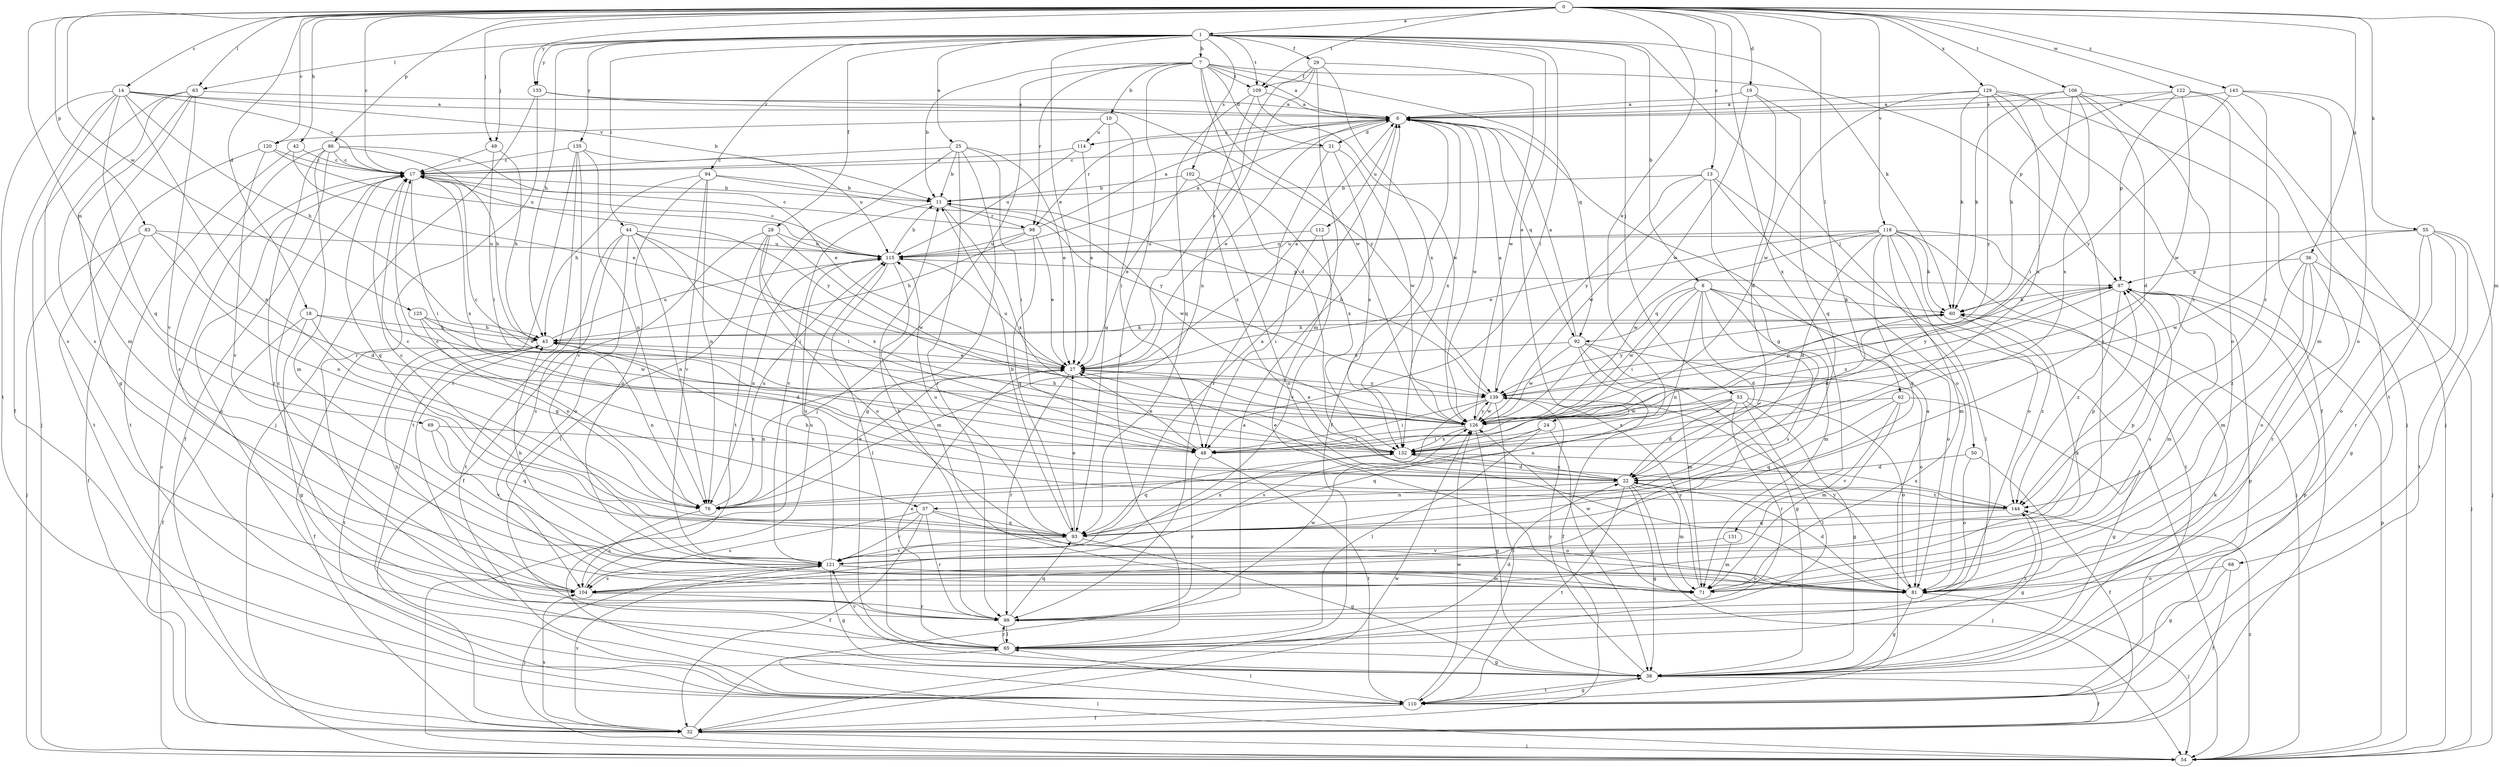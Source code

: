 strict digraph  {
0;
1;
6;
7;
8;
10;
11;
13;
14;
17;
18;
19;
21;
22;
24;
25;
27;
28;
29;
32;
36;
37;
38;
42;
43;
44;
48;
49;
50;
53;
54;
55;
60;
62;
63;
65;
68;
69;
71;
76;
81;
83;
86;
87;
92;
93;
94;
98;
99;
102;
104;
106;
109;
110;
112;
114;
115;
118;
120;
121;
122;
125;
126;
129;
131;
132;
133;
135;
139;
143;
144;
0 -> 1  [label=a];
0 -> 13  [label=c];
0 -> 14  [label=c];
0 -> 17  [label=c];
0 -> 18  [label=d];
0 -> 19  [label=d];
0 -> 24  [label=e];
0 -> 36  [label=g];
0 -> 42  [label=h];
0 -> 49  [label=j];
0 -> 55  [label=k];
0 -> 62  [label=l];
0 -> 63  [label=l];
0 -> 68  [label=m];
0 -> 69  [label=m];
0 -> 83  [label=p];
0 -> 86  [label=p];
0 -> 106  [label=t];
0 -> 109  [label=t];
0 -> 118  [label=v];
0 -> 120  [label=v];
0 -> 122  [label=w];
0 -> 125  [label=w];
0 -> 129  [label=x];
0 -> 131  [label=x];
0 -> 133  [label=y];
0 -> 143  [label=z];
1 -> 7  [label=b];
1 -> 8  [label=b];
1 -> 24  [label=e];
1 -> 25  [label=e];
1 -> 27  [label=e];
1 -> 28  [label=f];
1 -> 29  [label=f];
1 -> 43  [label=h];
1 -> 44  [label=i];
1 -> 48  [label=i];
1 -> 49  [label=j];
1 -> 50  [label=j];
1 -> 53  [label=j];
1 -> 60  [label=k];
1 -> 63  [label=l];
1 -> 94  [label=r];
1 -> 102  [label=s];
1 -> 109  [label=t];
1 -> 133  [label=y];
1 -> 135  [label=y];
6 -> 21  [label=d];
6 -> 27  [label=e];
6 -> 32  [label=f];
6 -> 92  [label=q];
6 -> 98  [label=r];
6 -> 112  [label=u];
6 -> 114  [label=u];
6 -> 126  [label=w];
6 -> 132  [label=x];
7 -> 6  [label=a];
7 -> 10  [label=b];
7 -> 11  [label=b];
7 -> 21  [label=d];
7 -> 22  [label=d];
7 -> 54  [label=j];
7 -> 65  [label=l];
7 -> 87  [label=p];
7 -> 92  [label=q];
7 -> 98  [label=r];
7 -> 109  [label=t];
7 -> 126  [label=w];
8 -> 22  [label=d];
8 -> 48  [label=i];
8 -> 60  [label=k];
8 -> 71  [label=m];
8 -> 76  [label=n];
8 -> 81  [label=o];
8 -> 92  [label=q];
8 -> 104  [label=s];
8 -> 126  [label=w];
10 -> 48  [label=i];
10 -> 93  [label=q];
10 -> 114  [label=u];
10 -> 120  [label=v];
11 -> 98  [label=r];
11 -> 121  [label=v];
11 -> 126  [label=w];
11 -> 132  [label=x];
13 -> 11  [label=b];
13 -> 37  [label=g];
13 -> 54  [label=j];
13 -> 81  [label=o];
13 -> 126  [label=w];
13 -> 139  [label=y];
14 -> 6  [label=a];
14 -> 11  [label=b];
14 -> 17  [label=c];
14 -> 32  [label=f];
14 -> 43  [label=h];
14 -> 76  [label=n];
14 -> 93  [label=q];
14 -> 104  [label=s];
14 -> 110  [label=t];
17 -> 11  [label=b];
17 -> 48  [label=i];
17 -> 93  [label=q];
17 -> 132  [label=x];
17 -> 139  [label=y];
18 -> 32  [label=f];
18 -> 37  [label=g];
18 -> 38  [label=g];
18 -> 43  [label=h];
18 -> 126  [label=w];
19 -> 6  [label=a];
19 -> 22  [label=d];
19 -> 93  [label=q];
19 -> 126  [label=w];
21 -> 17  [label=c];
21 -> 99  [label=r];
21 -> 126  [label=w];
21 -> 132  [label=x];
22 -> 27  [label=e];
22 -> 38  [label=g];
22 -> 54  [label=j];
22 -> 71  [label=m];
22 -> 76  [label=n];
22 -> 110  [label=t];
22 -> 132  [label=x];
22 -> 144  [label=z];
24 -> 38  [label=g];
24 -> 48  [label=i];
24 -> 65  [label=l];
24 -> 93  [label=q];
25 -> 11  [label=b];
25 -> 17  [label=c];
25 -> 27  [label=e];
25 -> 38  [label=g];
25 -> 48  [label=i];
25 -> 99  [label=r];
25 -> 110  [label=t];
27 -> 6  [label=a];
27 -> 76  [label=n];
27 -> 99  [label=r];
27 -> 115  [label=u];
27 -> 139  [label=y];
28 -> 32  [label=f];
28 -> 48  [label=i];
28 -> 65  [label=l];
28 -> 81  [label=o];
28 -> 115  [label=u];
28 -> 126  [label=w];
29 -> 27  [label=e];
29 -> 71  [label=m];
29 -> 76  [label=n];
29 -> 126  [label=w];
29 -> 132  [label=x];
29 -> 109  [label=f];
32 -> 6  [label=a];
32 -> 54  [label=j];
32 -> 104  [label=s];
32 -> 121  [label=v];
32 -> 126  [label=w];
36 -> 54  [label=j];
36 -> 71  [label=m];
36 -> 81  [label=o];
36 -> 87  [label=p];
36 -> 99  [label=r];
36 -> 144  [label=z];
37 -> 32  [label=f];
37 -> 81  [label=o];
37 -> 93  [label=q];
37 -> 99  [label=r];
37 -> 104  [label=s];
37 -> 121  [label=v];
38 -> 32  [label=f];
38 -> 60  [label=k];
38 -> 87  [label=p];
38 -> 110  [label=t];
38 -> 139  [label=y];
42 -> 17  [label=c];
42 -> 27  [label=e];
42 -> 110  [label=t];
43 -> 27  [label=e];
43 -> 32  [label=f];
43 -> 60  [label=k];
43 -> 76  [label=n];
43 -> 110  [label=t];
43 -> 115  [label=u];
44 -> 48  [label=i];
44 -> 76  [label=n];
44 -> 81  [label=o];
44 -> 104  [label=s];
44 -> 110  [label=t];
44 -> 115  [label=u];
44 -> 132  [label=x];
48 -> 27  [label=e];
48 -> 99  [label=r];
48 -> 110  [label=t];
49 -> 17  [label=c];
49 -> 43  [label=h];
49 -> 48  [label=i];
50 -> 22  [label=d];
50 -> 32  [label=f];
50 -> 81  [label=o];
53 -> 22  [label=d];
53 -> 38  [label=g];
53 -> 65  [label=l];
53 -> 76  [label=n];
53 -> 81  [label=o];
53 -> 99  [label=r];
53 -> 126  [label=w];
53 -> 132  [label=x];
54 -> 17  [label=c];
54 -> 65  [label=l];
54 -> 87  [label=p];
54 -> 144  [label=z];
55 -> 38  [label=g];
55 -> 54  [label=j];
55 -> 81  [label=o];
55 -> 99  [label=r];
55 -> 110  [label=t];
55 -> 115  [label=u];
55 -> 126  [label=w];
60 -> 43  [label=h];
60 -> 139  [label=y];
60 -> 144  [label=z];
62 -> 38  [label=g];
62 -> 71  [label=m];
62 -> 93  [label=q];
62 -> 121  [label=v];
62 -> 126  [label=w];
63 -> 6  [label=a];
63 -> 38  [label=g];
63 -> 54  [label=j];
63 -> 71  [label=m];
63 -> 104  [label=s];
63 -> 121  [label=v];
65 -> 17  [label=c];
65 -> 22  [label=d];
65 -> 27  [label=e];
65 -> 38  [label=g];
65 -> 99  [label=r];
65 -> 121  [label=v];
65 -> 144  [label=z];
68 -> 32  [label=f];
68 -> 38  [label=g];
68 -> 81  [label=o];
69 -> 93  [label=q];
69 -> 121  [label=v];
69 -> 132  [label=x];
71 -> 60  [label=k];
71 -> 126  [label=w];
71 -> 139  [label=y];
76 -> 17  [label=c];
76 -> 27  [label=e];
76 -> 104  [label=s];
76 -> 115  [label=u];
81 -> 22  [label=d];
81 -> 38  [label=g];
81 -> 54  [label=j];
81 -> 139  [label=y];
83 -> 22  [label=d];
83 -> 32  [label=f];
83 -> 54  [label=j];
83 -> 76  [label=n];
83 -> 115  [label=u];
86 -> 17  [label=c];
86 -> 27  [label=e];
86 -> 32  [label=f];
86 -> 43  [label=h];
86 -> 71  [label=m];
86 -> 99  [label=r];
86 -> 104  [label=s];
87 -> 60  [label=k];
87 -> 71  [label=m];
87 -> 104  [label=s];
87 -> 132  [label=x];
87 -> 139  [label=y];
87 -> 144  [label=z];
92 -> 6  [label=a];
92 -> 27  [label=e];
92 -> 32  [label=f];
92 -> 38  [label=g];
92 -> 71  [label=m];
92 -> 81  [label=o];
92 -> 126  [label=w];
93 -> 11  [label=b];
93 -> 17  [label=c];
93 -> 27  [label=e];
93 -> 38  [label=g];
93 -> 87  [label=p];
93 -> 115  [label=u];
93 -> 121  [label=v];
93 -> 132  [label=x];
94 -> 11  [label=b];
94 -> 43  [label=h];
94 -> 76  [label=n];
94 -> 81  [label=o];
94 -> 121  [label=v];
94 -> 139  [label=y];
98 -> 6  [label=a];
98 -> 17  [label=c];
98 -> 27  [label=e];
98 -> 43  [label=h];
98 -> 93  [label=q];
98 -> 115  [label=u];
99 -> 11  [label=b];
99 -> 65  [label=l];
99 -> 93  [label=q];
99 -> 126  [label=w];
102 -> 11  [label=b];
102 -> 27  [label=e];
102 -> 81  [label=o];
102 -> 132  [label=x];
104 -> 17  [label=c];
104 -> 43  [label=h];
104 -> 99  [label=r];
104 -> 115  [label=u];
106 -> 6  [label=a];
106 -> 22  [label=d];
106 -> 48  [label=i];
106 -> 60  [label=k];
106 -> 110  [label=t];
106 -> 132  [label=x];
106 -> 144  [label=z];
109 -> 6  [label=a];
109 -> 93  [label=q];
109 -> 126  [label=w];
109 -> 144  [label=z];
110 -> 6  [label=a];
110 -> 32  [label=f];
110 -> 38  [label=g];
110 -> 65  [label=l];
110 -> 87  [label=p];
110 -> 126  [label=w];
112 -> 48  [label=i];
112 -> 115  [label=u];
112 -> 121  [label=v];
114 -> 17  [label=c];
114 -> 27  [label=e];
114 -> 115  [label=u];
115 -> 6  [label=a];
115 -> 11  [label=b];
115 -> 17  [label=c];
115 -> 65  [label=l];
115 -> 71  [label=m];
115 -> 76  [label=n];
115 -> 87  [label=p];
118 -> 22  [label=d];
118 -> 27  [label=e];
118 -> 54  [label=j];
118 -> 60  [label=k];
118 -> 65  [label=l];
118 -> 71  [label=m];
118 -> 81  [label=o];
118 -> 93  [label=q];
118 -> 110  [label=t];
118 -> 115  [label=u];
118 -> 126  [label=w];
120 -> 17  [label=c];
120 -> 110  [label=t];
120 -> 115  [label=u];
120 -> 121  [label=v];
121 -> 6  [label=a];
121 -> 38  [label=g];
121 -> 43  [label=h];
121 -> 54  [label=j];
121 -> 71  [label=m];
121 -> 81  [label=o];
121 -> 87  [label=p];
121 -> 104  [label=s];
121 -> 115  [label=u];
122 -> 6  [label=a];
122 -> 54  [label=j];
122 -> 60  [label=k];
122 -> 81  [label=o];
122 -> 87  [label=p];
122 -> 126  [label=w];
125 -> 22  [label=d];
125 -> 27  [label=e];
125 -> 43  [label=h];
125 -> 76  [label=n];
126 -> 17  [label=c];
126 -> 27  [label=e];
126 -> 38  [label=g];
126 -> 43  [label=h];
126 -> 48  [label=i];
126 -> 87  [label=p];
126 -> 132  [label=x];
126 -> 139  [label=y];
129 -> 6  [label=a];
129 -> 32  [label=f];
129 -> 54  [label=j];
129 -> 60  [label=k];
129 -> 104  [label=s];
129 -> 126  [label=w];
129 -> 132  [label=x];
129 -> 139  [label=y];
131 -> 71  [label=m];
131 -> 121  [label=v];
132 -> 22  [label=d];
132 -> 60  [label=k];
132 -> 93  [label=q];
133 -> 6  [label=a];
133 -> 54  [label=j];
133 -> 99  [label=r];
133 -> 139  [label=y];
135 -> 17  [label=c];
135 -> 76  [label=n];
135 -> 99  [label=r];
135 -> 110  [label=t];
135 -> 115  [label=u];
135 -> 121  [label=v];
139 -> 6  [label=a];
139 -> 11  [label=b];
139 -> 48  [label=i];
139 -> 104  [label=s];
139 -> 110  [label=t];
139 -> 126  [label=w];
143 -> 6  [label=a];
143 -> 71  [label=m];
143 -> 81  [label=o];
143 -> 139  [label=y];
143 -> 144  [label=z];
144 -> 17  [label=c];
144 -> 38  [label=g];
144 -> 43  [label=h];
144 -> 93  [label=q];
144 -> 132  [label=x];
}
